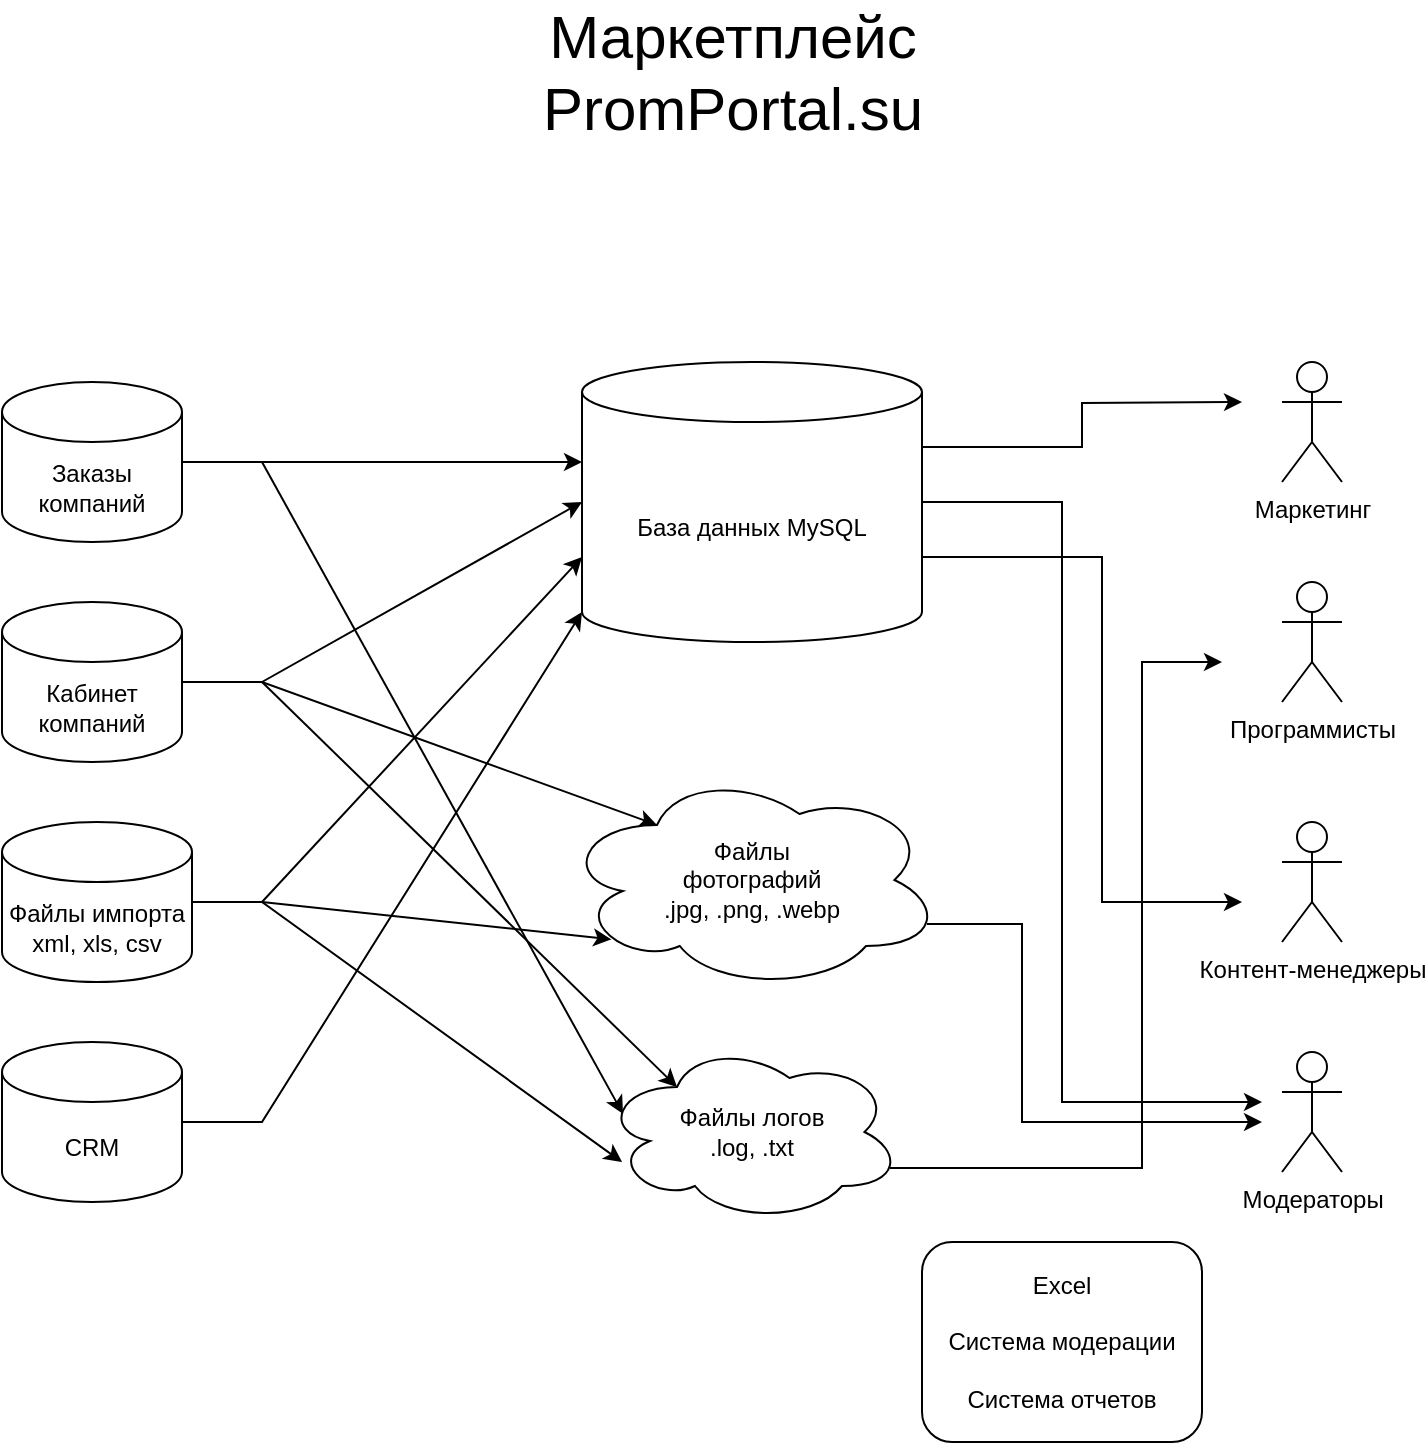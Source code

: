 <mxfile version="13.9.9" type="device"><diagram id="tFdcRT8xyDGpYG1QKGGB" name="Page-1"><mxGraphModel dx="852" dy="495" grid="1" gridSize="10" guides="1" tooltips="1" connect="1" arrows="1" fold="1" page="1" pageScale="1" pageWidth="827" pageHeight="1169" math="0" shadow="0"><root><mxCell id="0"/><mxCell id="1" parent="0"/><mxCell id="fP85Gmjxbd32FIYi3Yri-1" value="Маркетинг" style="shape=umlActor;verticalLabelPosition=bottom;verticalAlign=top;html=1;outlineConnect=0;" parent="1" vertex="1"><mxGeometry x="710" y="210" width="30" height="60" as="geometry"/></mxCell><mxCell id="fP85Gmjxbd32FIYi3Yri-3" value="&lt;font style=&quot;font-size: 30px&quot;&gt;Маркетплейс&lt;br&gt;PromPortal.su&lt;/font&gt;" style="text;html=1;resizable=0;autosize=1;align=center;verticalAlign=middle;points=[];fillColor=none;strokeColor=none;rounded=0;" parent="1" vertex="1"><mxGeometry x="330" y="40" width="210" height="50" as="geometry"/></mxCell><mxCell id="fP85Gmjxbd32FIYi3Yri-13" style="edgeStyle=orthogonalEdgeStyle;rounded=0;orthogonalLoop=1;jettySize=auto;html=1;exitX=1;exitY=0.5;exitDx=0;exitDy=0;exitPerimeter=0;" parent="1" source="fP85Gmjxbd32FIYi3Yri-4" edge="1"><mxGeometry relative="1" as="geometry"><mxPoint x="360" y="260" as="targetPoint"/><Array as="points"><mxPoint x="330" y="260"/></Array></mxGeometry></mxCell><mxCell id="fP85Gmjxbd32FIYi3Yri-4" value="Заказы компаний" style="shape=cylinder3;whiteSpace=wrap;html=1;boundedLbl=1;backgroundOutline=1;size=15;" parent="1" vertex="1"><mxGeometry x="70" y="220" width="90" height="80" as="geometry"/></mxCell><mxCell id="fP85Gmjxbd32FIYi3Yri-6" value="CRM" style="shape=cylinder3;whiteSpace=wrap;html=1;boundedLbl=1;backgroundOutline=1;size=15;" parent="1" vertex="1"><mxGeometry x="70" y="550" width="90" height="80" as="geometry"/></mxCell><mxCell id="fP85Gmjxbd32FIYi3Yri-7" value="Кабинет компаний" style="shape=cylinder3;whiteSpace=wrap;html=1;boundedLbl=1;backgroundOutline=1;size=15;" parent="1" vertex="1"><mxGeometry x="70" y="330" width="90" height="80" as="geometry"/></mxCell><mxCell id="wgr5qDN5WQH9isHzuXTA-23" style="edgeStyle=none;rounded=0;orthogonalLoop=1;jettySize=auto;html=1;exitX=1;exitY=0.5;exitDx=0;exitDy=0;exitPerimeter=0;entryX=0.067;entryY=0.667;entryDx=0;entryDy=0;entryPerimeter=0;" parent="1" source="fP85Gmjxbd32FIYi3Yri-8" target="fP85Gmjxbd32FIYi3Yri-11" edge="1"><mxGeometry relative="1" as="geometry"><mxPoint x="220" y="480" as="targetPoint"/><Array as="points"><mxPoint x="200" y="480"/></Array></mxGeometry></mxCell><mxCell id="fP85Gmjxbd32FIYi3Yri-8" value="Файлы импорта xml, xls, csv" style="shape=cylinder3;whiteSpace=wrap;html=1;boundedLbl=1;backgroundOutline=1;size=15;" parent="1" vertex="1"><mxGeometry x="70" y="440" width="95" height="80" as="geometry"/></mxCell><mxCell id="wgr5qDN5WQH9isHzuXTA-17" style="edgeStyle=none;rounded=0;orthogonalLoop=1;jettySize=auto;html=1;exitX=0;exitY=0.5;exitDx=0;exitDy=0;exitPerimeter=0;entryX=0;entryY=0.5;entryDx=0;entryDy=0;entryPerimeter=0;" parent="1" target="fP85Gmjxbd32FIYi3Yri-9" edge="1"><mxGeometry relative="1" as="geometry"><mxPoint x="200" y="370" as="sourcePoint"/></mxGeometry></mxCell><mxCell id="wgr5qDN5WQH9isHzuXTA-24" style="edgeStyle=none;rounded=0;orthogonalLoop=1;jettySize=auto;html=1;exitX=0;exitY=0;exitDx=0;exitDy=97.5;exitPerimeter=0;entryX=0;entryY=0;entryDx=0;entryDy=97.5;entryPerimeter=0;" parent="1" target="fP85Gmjxbd32FIYi3Yri-9" edge="1"><mxGeometry relative="1" as="geometry"><mxPoint x="200" y="480" as="sourcePoint"/></mxGeometry></mxCell><mxCell id="wgr5qDN5WQH9isHzuXTA-26" style="edgeStyle=none;rounded=0;orthogonalLoop=1;jettySize=auto;html=1;exitX=1;exitY=0.5;exitDx=0;exitDy=0;exitPerimeter=0;entryX=0;entryY=1;entryDx=0;entryDy=-15;entryPerimeter=0;" parent="1" source="fP85Gmjxbd32FIYi3Yri-6" target="fP85Gmjxbd32FIYi3Yri-9" edge="1"><mxGeometry relative="1" as="geometry"><Array as="points"><mxPoint x="200" y="590"/></Array></mxGeometry></mxCell><mxCell id="KU5z--WOOICTTVX6ll69-10" style="edgeStyle=orthogonalEdgeStyle;rounded=0;orthogonalLoop=1;jettySize=auto;html=1;exitX=1;exitY=0.5;exitDx=0;exitDy=0;exitPerimeter=0;entryX=1;entryY=0.5;entryDx=0;entryDy=0;entryPerimeter=0;" parent="1" source="fP85Gmjxbd32FIYi3Yri-9" edge="1"><mxGeometry relative="1" as="geometry"><mxPoint x="700" y="580" as="targetPoint"/><Array as="points"><mxPoint x="600" y="280"/><mxPoint x="600" y="580"/></Array></mxGeometry></mxCell><mxCell id="KU5z--WOOICTTVX6ll69-16" style="edgeStyle=orthogonalEdgeStyle;rounded=0;orthogonalLoop=1;jettySize=auto;html=1;exitX=1;exitY=0;exitDx=0;exitDy=42.5;exitPerimeter=0;entryX=1;entryY=0;entryDx=0;entryDy=42.5;entryPerimeter=0;" parent="1" source="fP85Gmjxbd32FIYi3Yri-9" edge="1"><mxGeometry relative="1" as="geometry"><mxPoint x="690" y="230" as="targetPoint"/></mxGeometry></mxCell><mxCell id="KU5z--WOOICTTVX6ll69-17" style="edgeStyle=orthogonalEdgeStyle;rounded=0;orthogonalLoop=1;jettySize=auto;html=1;exitX=1;exitY=0;exitDx=0;exitDy=97.5;exitPerimeter=0;entryX=1;entryY=0;entryDx=0;entryDy=97.5;entryPerimeter=0;" parent="1" source="fP85Gmjxbd32FIYi3Yri-9" edge="1"><mxGeometry relative="1" as="geometry"><mxPoint x="690" y="480" as="targetPoint"/><Array as="points"><mxPoint x="620" y="480"/></Array></mxGeometry></mxCell><mxCell id="fP85Gmjxbd32FIYi3Yri-9" value="База данных MySQL" style="shape=cylinder3;whiteSpace=wrap;html=1;boundedLbl=1;backgroundOutline=1;size=15;" parent="1" vertex="1"><mxGeometry x="360" y="210" width="170" height="140" as="geometry"/></mxCell><mxCell id="wgr5qDN5WQH9isHzuXTA-13" style="edgeStyle=none;rounded=0;orthogonalLoop=1;jettySize=auto;html=1;entryX=0.25;entryY=0.25;entryDx=0;entryDy=0;entryPerimeter=0;" parent="1" target="fP85Gmjxbd32FIYi3Yri-10" edge="1"><mxGeometry relative="1" as="geometry"><mxPoint x="200" y="370" as="sourcePoint"/><Array as="points"><mxPoint x="160" y="370"/><mxPoint x="200" y="370"/></Array></mxGeometry></mxCell><mxCell id="wgr5qDN5WQH9isHzuXTA-28" style="edgeStyle=none;rounded=0;orthogonalLoop=1;jettySize=auto;html=1;exitX=0.13;exitY=0.77;exitDx=0;exitDy=0;exitPerimeter=0;entryX=0.13;entryY=0.77;entryDx=0;entryDy=0;entryPerimeter=0;" parent="1" target="fP85Gmjxbd32FIYi3Yri-10" edge="1"><mxGeometry relative="1" as="geometry"><mxPoint x="200" y="480" as="sourcePoint"/></mxGeometry></mxCell><mxCell id="KU5z--WOOICTTVX6ll69-14" style="edgeStyle=orthogonalEdgeStyle;rounded=0;orthogonalLoop=1;jettySize=auto;html=1;exitX=0.96;exitY=0.7;exitDx=0;exitDy=0;exitPerimeter=0;" parent="1" source="fP85Gmjxbd32FIYi3Yri-10" edge="1"><mxGeometry relative="1" as="geometry"><mxPoint x="700" y="590" as="targetPoint"/><Array as="points"><mxPoint x="580" y="491"/><mxPoint x="580" y="590"/></Array></mxGeometry></mxCell><mxCell id="fP85Gmjxbd32FIYi3Yri-10" value="Файлы &lt;br&gt;фотографий&lt;br&gt;.jpg, .png, .webp" style="ellipse;shape=cloud;whiteSpace=wrap;html=1;" parent="1" vertex="1"><mxGeometry x="350" y="414" width="190" height="110" as="geometry"/></mxCell><mxCell id="wgr5qDN5WQH9isHzuXTA-14" style="edgeStyle=none;rounded=0;orthogonalLoop=1;jettySize=auto;html=1;exitX=0.25;exitY=0.25;exitDx=0;exitDy=0;exitPerimeter=0;entryX=0.25;entryY=0.25;entryDx=0;entryDy=0;entryPerimeter=0;" parent="1" target="fP85Gmjxbd32FIYi3Yri-11" edge="1"><mxGeometry relative="1" as="geometry"><mxPoint x="200" y="370" as="sourcePoint"/></mxGeometry></mxCell><mxCell id="wgr5qDN5WQH9isHzuXTA-19" style="edgeStyle=none;rounded=0;orthogonalLoop=1;jettySize=auto;html=1;exitX=0.07;exitY=0.4;exitDx=0;exitDy=0;exitPerimeter=0;entryX=0.07;entryY=0.4;entryDx=0;entryDy=0;entryPerimeter=0;" parent="1" target="fP85Gmjxbd32FIYi3Yri-11" edge="1"><mxGeometry relative="1" as="geometry"><mxPoint x="200" y="260" as="sourcePoint"/></mxGeometry></mxCell><mxCell id="KU5z--WOOICTTVX6ll69-12" style="edgeStyle=orthogonalEdgeStyle;rounded=0;orthogonalLoop=1;jettySize=auto;html=1;exitX=0.96;exitY=0.7;exitDx=0;exitDy=0;exitPerimeter=0;entryX=0.96;entryY=0.7;entryDx=0;entryDy=0;entryPerimeter=0;" parent="1" source="fP85Gmjxbd32FIYi3Yri-11" edge="1"><mxGeometry relative="1" as="geometry"><mxPoint x="680" y="360" as="targetPoint"/><Array as="points"><mxPoint x="640" y="360"/></Array></mxGeometry></mxCell><mxCell id="fP85Gmjxbd32FIYi3Yri-11" value="Файлы логов&lt;br&gt;.log, .txt" style="ellipse;shape=cloud;whiteSpace=wrap;html=1;" parent="1" vertex="1"><mxGeometry x="370" y="550" width="150" height="90" as="geometry"/></mxCell><mxCell id="KU5z--WOOICTTVX6ll69-1" value="Программисты" style="shape=umlActor;verticalLabelPosition=bottom;verticalAlign=top;html=1;outlineConnect=0;" parent="1" vertex="1"><mxGeometry x="710" y="320" width="30" height="60" as="geometry"/></mxCell><mxCell id="KU5z--WOOICTTVX6ll69-2" value="Контент-менеджеры" style="shape=umlActor;verticalLabelPosition=bottom;verticalAlign=top;html=1;outlineConnect=0;" parent="1" vertex="1"><mxGeometry x="710" y="440" width="30" height="60" as="geometry"/></mxCell><mxCell id="KU5z--WOOICTTVX6ll69-8" value="Модераторы" style="shape=umlActor;verticalLabelPosition=bottom;verticalAlign=top;html=1;outlineConnect=0;" parent="1" vertex="1"><mxGeometry x="710" y="555" width="30" height="60" as="geometry"/></mxCell><mxCell id="KU5z--WOOICTTVX6ll69-20" value="Excel&lt;br&gt;&lt;br&gt;Система модерации&lt;br&gt;&lt;br&gt;Система отчетов" style="rounded=1;whiteSpace=wrap;html=1;" parent="1" vertex="1"><mxGeometry x="530" y="650" width="140" height="100" as="geometry"/></mxCell></root></mxGraphModel></diagram></mxfile>